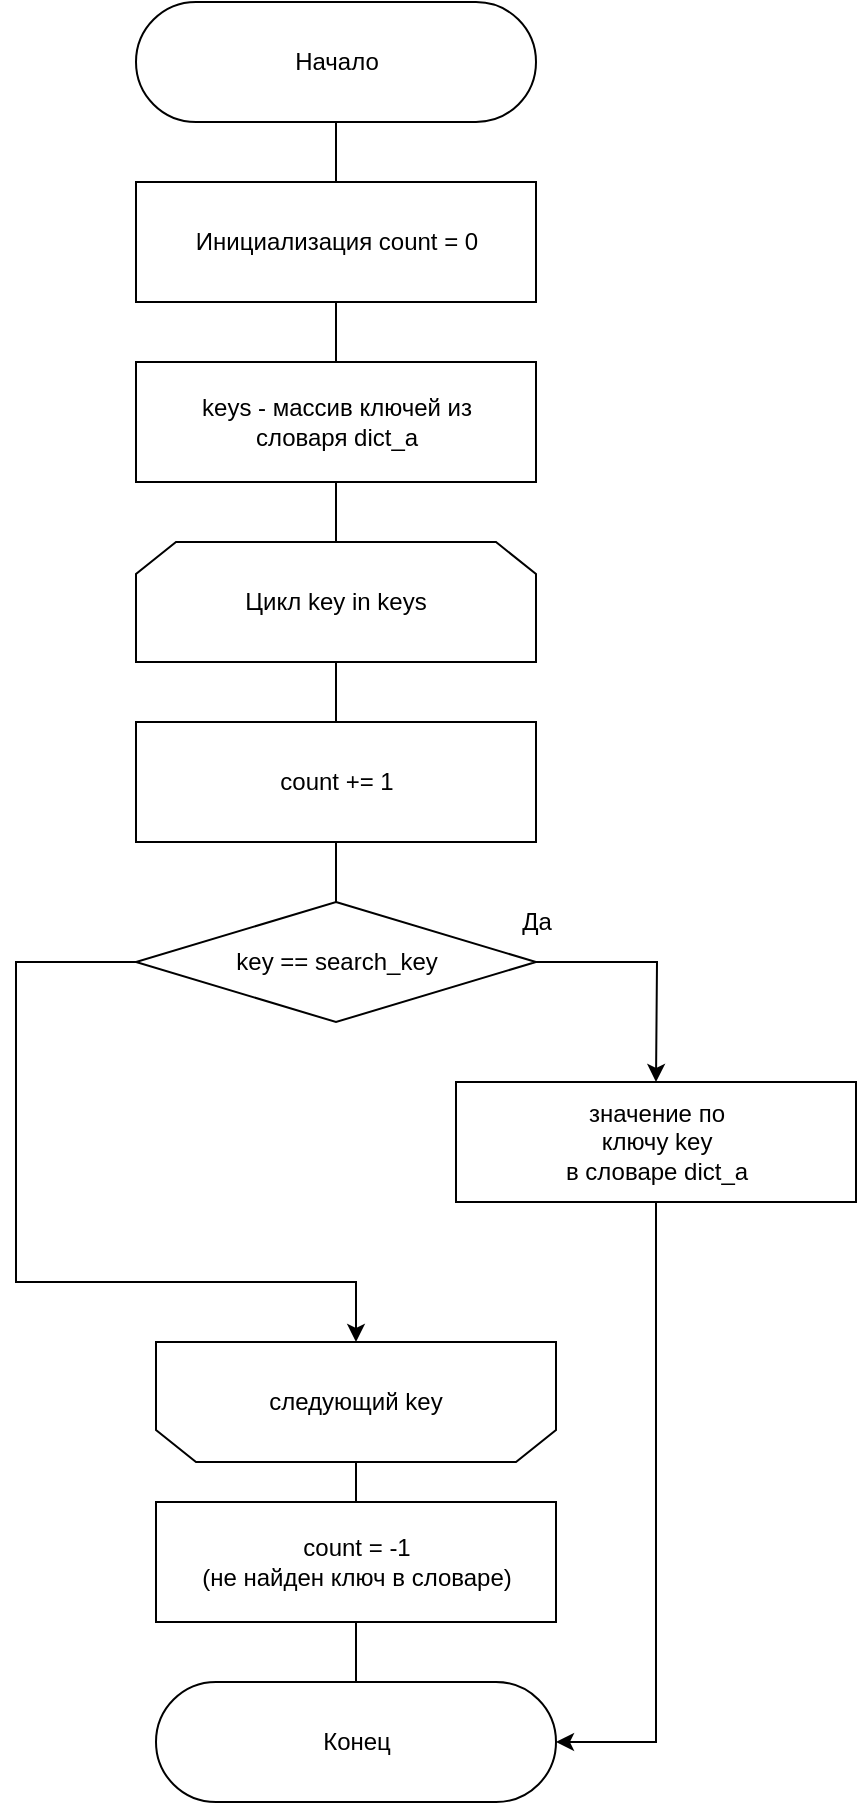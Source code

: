 <mxfile version="24.7.8">
  <diagram id="QM2p47kPDZQZnexqTIiv" name="Страница 1">
    <mxGraphModel dx="1434" dy="838" grid="1" gridSize="10" guides="1" tooltips="1" connect="1" arrows="1" fold="1" page="1" pageScale="1" pageWidth="1654" pageHeight="2336" math="0" shadow="0">
      <root>
        <mxCell id="0" />
        <mxCell id="1" parent="0" />
        <mxCell id="197" style="edgeStyle=none;html=1;exitX=0.5;exitY=0.5;exitDx=0;exitDy=30;exitPerimeter=0;entryX=0.5;entryY=0;entryDx=0;entryDy=0;endArrow=none;endFill=0;" parent="1" source="3" target="167" edge="1">
          <mxGeometry relative="1" as="geometry" />
        </mxCell>
        <mxCell id="3" value="Начало" style="html=1;dashed=0;whitespace=wrap;shape=mxgraph.dfd.start" parent="1" vertex="1">
          <mxGeometry x="860" y="120" width="200" height="60" as="geometry" />
        </mxCell>
        <mxCell id="229" style="edgeStyle=orthogonalEdgeStyle;html=1;exitX=0.5;exitY=1;exitDx=0;exitDy=0;entryX=0.5;entryY=0;entryDx=0;entryDy=0;rounded=0;endArrow=none;endFill=0;" parent="1" source="167" target="227" edge="1">
          <mxGeometry relative="1" as="geometry" />
        </mxCell>
        <mxCell id="167" value="Инициализация&amp;nbsp;count = 0" style="html=1;dashed=0;whitespace=wrap;" parent="1" vertex="1">
          <mxGeometry x="860" y="210" width="200" height="60" as="geometry" />
        </mxCell>
        <mxCell id="231" style="edgeStyle=orthogonalEdgeStyle;rounded=0;html=1;exitX=0.5;exitY=1;exitDx=0;exitDy=0;entryX=0.5;entryY=0;entryDx=0;entryDy=0;endArrow=none;endFill=0;" parent="1" source="181" target="228" edge="1">
          <mxGeometry relative="1" as="geometry" />
        </mxCell>
        <mxCell id="181" value="Цикл key in keys" style="shape=loopLimit;whiteSpace=wrap;html=1;direction=east" parent="1" vertex="1">
          <mxGeometry x="860" y="390" width="200" height="60" as="geometry" />
        </mxCell>
        <mxCell id="199" style="edgeStyle=orthogonalEdgeStyle;rounded=0;orthogonalLoop=1;jettySize=auto;html=1;exitX=1;exitY=0.5;exitDx=0;exitDy=0;endArrow=classic;endFill=1;" parent="1" source="201" edge="1">
          <mxGeometry relative="1" as="geometry">
            <mxPoint x="1120" y="660" as="targetPoint" />
          </mxGeometry>
        </mxCell>
        <mxCell id="201" value="key == search_key" style="shape=rhombus;html=1;dashed=0;whitespace=wrap;perimeter=rhombusPerimeter;" parent="1" vertex="1">
          <mxGeometry x="860" y="570" width="200" height="60" as="geometry" />
        </mxCell>
        <mxCell id="202" value="Да" style="text;html=1;align=center;verticalAlign=middle;resizable=0;points=[];autosize=1;strokeColor=none;" parent="1" vertex="1">
          <mxGeometry x="1045" y="570" width="30" height="20" as="geometry" />
        </mxCell>
        <mxCell id="211" style="edgeStyle=orthogonalEdgeStyle;rounded=0;html=1;exitX=0.5;exitY=1;exitDx=0;exitDy=0;entryX=1;entryY=0.5;entryDx=0;entryDy=0;endArrow=classic;endFill=1;entryPerimeter=0;" parent="1" source="203" target="215" edge="1">
          <mxGeometry relative="1" as="geometry">
            <mxPoint x="1120" y="750" as="targetPoint" />
          </mxGeometry>
        </mxCell>
        <mxCell id="203" value="значение по&lt;br&gt;ключу key&lt;br&gt;в словаре dict_a" style="html=1;dashed=0;whitespace=wrap;" parent="1" vertex="1">
          <mxGeometry x="1020" y="660" width="200" height="60" as="geometry" />
        </mxCell>
        <mxCell id="214" style="edgeStyle=orthogonalEdgeStyle;rounded=0;html=1;exitX=0;exitY=0.5;exitDx=0;exitDy=0;endArrow=classic;endFill=1;entryX=0.5;entryY=1;entryDx=0;entryDy=0;" parent="1" source="201" target="212" edge="1">
          <mxGeometry relative="1" as="geometry">
            <mxPoint x="960" y="840" as="targetPoint" />
            <Array as="points">
              <mxPoint x="800" y="600" />
              <mxPoint x="800" y="760" />
              <mxPoint x="970" y="760" />
            </Array>
            <mxPoint x="800" y="720" as="sourcePoint" />
          </mxGeometry>
        </mxCell>
        <mxCell id="222" style="edgeStyle=orthogonalEdgeStyle;rounded=0;html=1;exitX=0.5;exitY=0;exitDx=0;exitDy=0;entryX=0.5;entryY=0;entryDx=0;entryDy=0;endArrow=none;endFill=0;" parent="1" source="212" target="220" edge="1">
          <mxGeometry relative="1" as="geometry">
            <mxPoint x="970" y="880" as="targetPoint" />
          </mxGeometry>
        </mxCell>
        <mxCell id="212" value="следующий key" style="shape=loopLimit;whiteSpace=wrap;html=1;strokeWidth=1;direction=west;" parent="1" vertex="1">
          <mxGeometry x="870" y="790" width="200" height="60" as="geometry" />
        </mxCell>
        <mxCell id="215" value="Конец" style="html=1;dashed=0;whitespace=wrap;shape=mxgraph.dfd.start" parent="1" vertex="1">
          <mxGeometry x="870" y="960" width="200" height="60" as="geometry" />
        </mxCell>
        <mxCell id="233" style="edgeStyle=orthogonalEdgeStyle;rounded=0;html=1;exitX=0.5;exitY=1;exitDx=0;exitDy=0;entryX=0.5;entryY=0.5;entryDx=0;entryDy=-30;entryPerimeter=0;endArrow=none;endFill=0;" parent="1" source="220" target="215" edge="1">
          <mxGeometry relative="1" as="geometry" />
        </mxCell>
        <mxCell id="220" value="count = -1&lt;br&gt;(не найден ключ в словаре)" style="html=1;dashed=0;whitespace=wrap;" parent="1" vertex="1">
          <mxGeometry x="870" y="870" width="200" height="60" as="geometry" />
        </mxCell>
        <mxCell id="230" style="edgeStyle=orthogonalEdgeStyle;rounded=0;html=1;exitX=0.5;exitY=1;exitDx=0;exitDy=0;entryX=0.5;entryY=0;entryDx=0;entryDy=0;endArrow=none;endFill=0;" parent="1" source="227" target="181" edge="1">
          <mxGeometry relative="1" as="geometry" />
        </mxCell>
        <mxCell id="227" value="keys - массив ключей из&lt;br&gt;словаря dict_a" style="html=1;dashed=0;whitespace=wrap;" parent="1" vertex="1">
          <mxGeometry x="860" y="300" width="200" height="60" as="geometry" />
        </mxCell>
        <mxCell id="232" style="edgeStyle=orthogonalEdgeStyle;rounded=0;html=1;exitX=0.5;exitY=1;exitDx=0;exitDy=0;entryX=0.5;entryY=0;entryDx=0;entryDy=0;endArrow=none;endFill=0;" parent="1" source="228" target="201" edge="1">
          <mxGeometry relative="1" as="geometry" />
        </mxCell>
        <mxCell id="228" value="count += 1" style="html=1;dashed=0;whitespace=wrap;" parent="1" vertex="1">
          <mxGeometry x="860" y="480" width="200" height="60" as="geometry" />
        </mxCell>
      </root>
    </mxGraphModel>
  </diagram>
</mxfile>
